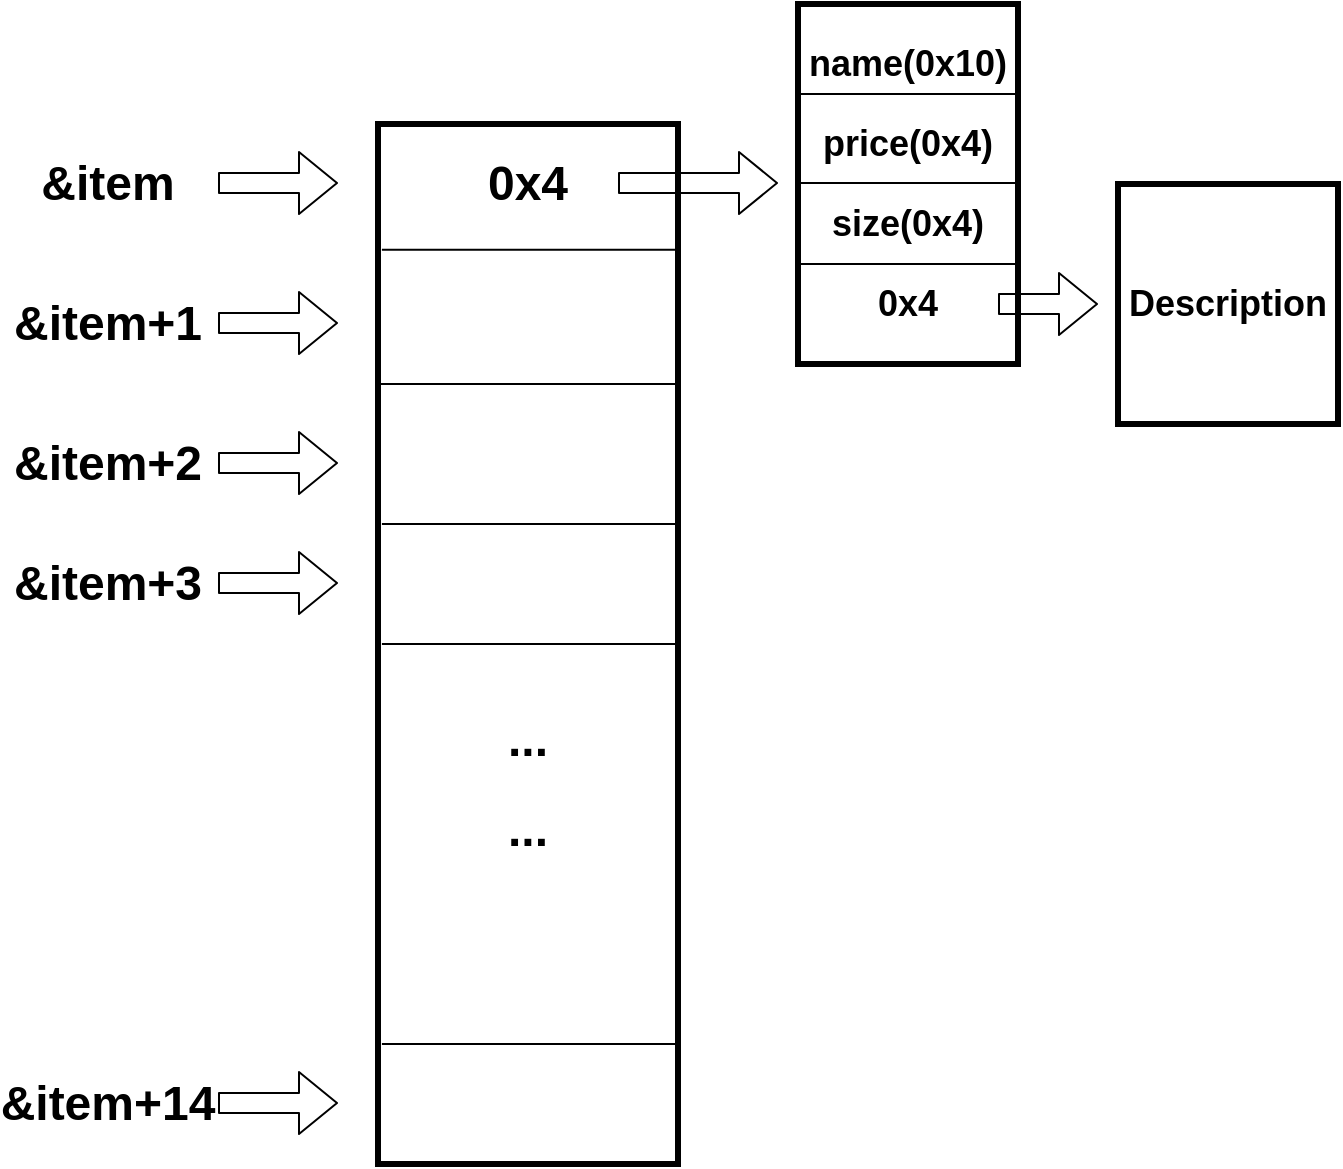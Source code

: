 <mxfile version="12.6.2" type="device" pages="3"><diagram id="LaM4xftrCky_25Bqu3fw" name="Page-1"><mxGraphModel dx="430" dy="1508" grid="1" gridSize="10" guides="1" tooltips="1" connect="1" arrows="1" fold="1" page="1" pageScale="1" pageWidth="850" pageHeight="1100" math="0" shadow="0"><root><mxCell id="0"/><mxCell id="1" parent="0"/><mxCell id="igIa3Ph4veoHwPSUImEx-1" value="" style="rounded=0;whiteSpace=wrap;html=1;strokeWidth=3;" vertex="1" parent="1"><mxGeometry x="200" y="50" width="150" height="520" as="geometry"/></mxCell><mxCell id="igIa3Ph4veoHwPSUImEx-2" value="" style="endArrow=none;html=1;exitX=0.013;exitY=0.121;exitDx=0;exitDy=0;exitPerimeter=0;entryX=1;entryY=0.121;entryDx=0;entryDy=0;entryPerimeter=0;" edge="1" parent="1" source="igIa3Ph4veoHwPSUImEx-1" target="igIa3Ph4veoHwPSUImEx-1"><mxGeometry width="50" height="50" relative="1" as="geometry"><mxPoint x="430" y="180" as="sourcePoint"/><mxPoint x="353" y="110" as="targetPoint"/></mxGeometry></mxCell><mxCell id="igIa3Ph4veoHwPSUImEx-3" value="&lt;h1&gt;&amp;amp;item&lt;/h1&gt;" style="text;html=1;strokeColor=none;fillColor=none;align=center;verticalAlign=middle;whiteSpace=wrap;rounded=0;" vertex="1" parent="1"><mxGeometry x="40" y="70" width="50" height="20" as="geometry"/></mxCell><mxCell id="igIa3Ph4veoHwPSUImEx-4" value="" style="shape=flexArrow;endArrow=classic;html=1;" edge="1" parent="1"><mxGeometry width="50" height="50" relative="1" as="geometry"><mxPoint x="120" y="79.5" as="sourcePoint"/><mxPoint x="180" y="79.5" as="targetPoint"/></mxGeometry></mxCell><mxCell id="igIa3Ph4veoHwPSUImEx-5" value="" style="endArrow=none;html=1;exitX=0.013;exitY=0.121;exitDx=0;exitDy=0;exitPerimeter=0;entryX=1;entryY=0.121;entryDx=0;entryDy=0;entryPerimeter=0;" edge="1" parent="1"><mxGeometry width="50" height="50" relative="1" as="geometry"><mxPoint x="200.98" y="180.0" as="sourcePoint"/><mxPoint x="349.03" y="180.0" as="targetPoint"/></mxGeometry></mxCell><mxCell id="igIa3Ph4veoHwPSUImEx-6" value="" style="endArrow=none;html=1;exitX=0.013;exitY=0.121;exitDx=0;exitDy=0;exitPerimeter=0;entryX=1;entryY=0.121;entryDx=0;entryDy=0;entryPerimeter=0;" edge="1" parent="1"><mxGeometry width="50" height="50" relative="1" as="geometry"><mxPoint x="201.95" y="250.0" as="sourcePoint"/><mxPoint x="350" y="250.0" as="targetPoint"/></mxGeometry></mxCell><mxCell id="igIa3Ph4veoHwPSUImEx-7" value="" style="endArrow=none;html=1;exitX=0.013;exitY=0.121;exitDx=0;exitDy=0;exitPerimeter=0;entryX=1;entryY=0.121;entryDx=0;entryDy=0;entryPerimeter=0;" edge="1" parent="1"><mxGeometry width="50" height="50" relative="1" as="geometry"><mxPoint x="201.95" y="310" as="sourcePoint"/><mxPoint x="350" y="310" as="targetPoint"/></mxGeometry></mxCell><mxCell id="igIa3Ph4veoHwPSUImEx-8" value="" style="endArrow=none;html=1;exitX=0.013;exitY=0.121;exitDx=0;exitDy=0;exitPerimeter=0;entryX=1;entryY=0.121;entryDx=0;entryDy=0;entryPerimeter=0;" edge="1" parent="1"><mxGeometry width="50" height="50" relative="1" as="geometry"><mxPoint x="201.95" y="510.0" as="sourcePoint"/><mxPoint x="350" y="510.0" as="targetPoint"/></mxGeometry></mxCell><mxCell id="igIa3Ph4veoHwPSUImEx-10" value="&lt;div&gt;&lt;h1&gt;...&lt;/h1&gt;&lt;/div&gt;&lt;div&gt;&lt;h1&gt;...&lt;/h1&gt;&lt;/div&gt;" style="text;html=1;strokeColor=none;fillColor=none;align=center;verticalAlign=middle;whiteSpace=wrap;rounded=0;" vertex="1" parent="1"><mxGeometry x="255" y="370" width="40" height="20" as="geometry"/></mxCell><mxCell id="igIa3Ph4veoHwPSUImEx-11" value="&lt;h1&gt;&amp;amp;item+1&lt;/h1&gt;" style="text;html=1;strokeColor=none;fillColor=none;align=center;verticalAlign=middle;whiteSpace=wrap;rounded=0;" vertex="1" parent="1"><mxGeometry x="40" y="140" width="50" height="20" as="geometry"/></mxCell><mxCell id="igIa3Ph4veoHwPSUImEx-12" value="" style="shape=flexArrow;endArrow=classic;html=1;" edge="1" parent="1"><mxGeometry width="50" height="50" relative="1" as="geometry"><mxPoint x="120" y="149.5" as="sourcePoint"/><mxPoint x="180" y="149.5" as="targetPoint"/></mxGeometry></mxCell><mxCell id="igIa3Ph4veoHwPSUImEx-13" value="&lt;h1&gt;&amp;amp;item+2&lt;/h1&gt;" style="text;html=1;strokeColor=none;fillColor=none;align=center;verticalAlign=middle;whiteSpace=wrap;rounded=0;" vertex="1" parent="1"><mxGeometry x="40" y="210" width="50" height="20" as="geometry"/></mxCell><mxCell id="igIa3Ph4veoHwPSUImEx-14" value="" style="shape=flexArrow;endArrow=classic;html=1;" edge="1" parent="1"><mxGeometry width="50" height="50" relative="1" as="geometry"><mxPoint x="120" y="219.5" as="sourcePoint"/><mxPoint x="180" y="219.5" as="targetPoint"/></mxGeometry></mxCell><mxCell id="igIa3Ph4veoHwPSUImEx-17" value="&lt;h1&gt;&amp;amp;item+3&lt;/h1&gt;" style="text;html=1;strokeColor=none;fillColor=none;align=center;verticalAlign=middle;whiteSpace=wrap;rounded=0;" vertex="1" parent="1"><mxGeometry x="40" y="270" width="50" height="20" as="geometry"/></mxCell><mxCell id="igIa3Ph4veoHwPSUImEx-18" value="" style="shape=flexArrow;endArrow=classic;html=1;" edge="1" parent="1"><mxGeometry width="50" height="50" relative="1" as="geometry"><mxPoint x="120" y="279.5" as="sourcePoint"/><mxPoint x="180" y="279.5" as="targetPoint"/></mxGeometry></mxCell><mxCell id="igIa3Ph4veoHwPSUImEx-19" value="&lt;h1&gt;&amp;amp;item+14&lt;/h1&gt;" style="text;html=1;strokeColor=none;fillColor=none;align=center;verticalAlign=middle;whiteSpace=wrap;rounded=0;" vertex="1" parent="1"><mxGeometry x="40" y="530" width="50" height="20" as="geometry"/></mxCell><mxCell id="igIa3Ph4veoHwPSUImEx-20" value="" style="shape=flexArrow;endArrow=classic;html=1;" edge="1" parent="1"><mxGeometry width="50" height="50" relative="1" as="geometry"><mxPoint x="120" y="539.5" as="sourcePoint"/><mxPoint x="180" y="539.5" as="targetPoint"/></mxGeometry></mxCell><mxCell id="igIa3Ph4veoHwPSUImEx-21" value="" style="shape=flexArrow;endArrow=classic;html=1;" edge="1" parent="1"><mxGeometry width="50" height="50" relative="1" as="geometry"><mxPoint x="320" y="79.5" as="sourcePoint"/><mxPoint x="400" y="79.5" as="targetPoint"/></mxGeometry></mxCell><mxCell id="igIa3Ph4veoHwPSUImEx-24" value="" style="rounded=0;whiteSpace=wrap;html=1;strokeWidth=3;" vertex="1" parent="1"><mxGeometry x="410" y="-10" width="110" height="180" as="geometry"/></mxCell><mxCell id="igIa3Ph4veoHwPSUImEx-25" value="" style="endArrow=none;html=1;exitX=0;exitY=0.25;exitDx=0;exitDy=0;entryX=1;entryY=0.25;entryDx=0;entryDy=0;" edge="1" parent="1" source="igIa3Ph4veoHwPSUImEx-24" target="igIa3Ph4veoHwPSUImEx-24"><mxGeometry width="50" height="50" relative="1" as="geometry"><mxPoint x="640" y="100" as="sourcePoint"/><mxPoint x="563" y="30" as="targetPoint"/></mxGeometry></mxCell><mxCell id="igIa3Ph4veoHwPSUImEx-26" value="" style="endArrow=none;html=1;exitX=0;exitY=0.25;exitDx=0;exitDy=0;entryX=1;entryY=0.25;entryDx=0;entryDy=0;" edge="1" parent="1"><mxGeometry width="50" height="50" relative="1" as="geometry"><mxPoint x="410" y="79.5" as="sourcePoint"/><mxPoint x="520" y="79.5" as="targetPoint"/></mxGeometry></mxCell><mxCell id="igIa3Ph4veoHwPSUImEx-27" value="" style="endArrow=none;html=1;exitX=0;exitY=0.25;exitDx=0;exitDy=0;entryX=1;entryY=0.25;entryDx=0;entryDy=0;" edge="1" parent="1"><mxGeometry width="50" height="50" relative="1" as="geometry"><mxPoint x="410" y="120" as="sourcePoint"/><mxPoint x="520" y="120" as="targetPoint"/></mxGeometry></mxCell><mxCell id="igIa3Ph4veoHwPSUImEx-29" value="&lt;h1&gt;0x4&lt;/h1&gt;" style="text;html=1;strokeColor=none;fillColor=none;align=center;verticalAlign=middle;whiteSpace=wrap;rounded=0;" vertex="1" parent="1"><mxGeometry x="255" y="70" width="40" height="20" as="geometry"/></mxCell><mxCell id="igIa3Ph4veoHwPSUImEx-30" value="&lt;h2&gt;name(0x10)&lt;/h2&gt;" style="text;html=1;strokeColor=none;fillColor=none;align=center;verticalAlign=middle;whiteSpace=wrap;rounded=0;" vertex="1" parent="1"><mxGeometry x="445" y="10" width="40" height="20" as="geometry"/></mxCell><mxCell id="igIa3Ph4veoHwPSUImEx-31" value="&lt;h2&gt;price(0x4)&lt;/h2&gt;" style="text;html=1;strokeColor=none;fillColor=none;align=center;verticalAlign=middle;whiteSpace=wrap;rounded=0;" vertex="1" parent="1"><mxGeometry x="445" y="50" width="40" height="20" as="geometry"/></mxCell><mxCell id="igIa3Ph4veoHwPSUImEx-32" value="&lt;h2&gt;size(0x4)&lt;/h2&gt;" style="text;html=1;strokeColor=none;fillColor=none;align=center;verticalAlign=middle;whiteSpace=wrap;rounded=0;" vertex="1" parent="1"><mxGeometry x="445" y="90" width="40" height="20" as="geometry"/></mxCell><mxCell id="igIa3Ph4veoHwPSUImEx-33" value="&lt;h2&gt;0x4&lt;/h2&gt;" style="text;html=1;strokeColor=none;fillColor=none;align=center;verticalAlign=middle;whiteSpace=wrap;rounded=0;" vertex="1" parent="1"><mxGeometry x="445" y="130" width="40" height="20" as="geometry"/></mxCell><mxCell id="igIa3Ph4veoHwPSUImEx-34" value="" style="shape=flexArrow;endArrow=classic;html=1;" edge="1" parent="1"><mxGeometry width="50" height="50" relative="1" as="geometry"><mxPoint x="510" y="140" as="sourcePoint"/><mxPoint x="560" y="140" as="targetPoint"/></mxGeometry></mxCell><mxCell id="igIa3Ph4veoHwPSUImEx-35" value="&lt;h2&gt;Description&lt;/h2&gt;" style="rounded=0;whiteSpace=wrap;html=1;strokeWidth=3;" vertex="1" parent="1"><mxGeometry x="570" y="80" width="110" height="120" as="geometry"/></mxCell></root></mxGraphModel></diagram><diagram id="GIx2v7Awdx8nFe1oBCfj" name="Page-2"><mxGraphModel dx="1357" dy="1884" grid="1" gridSize="10" guides="1" tooltips="1" connect="1" arrows="1" fold="1" page="1" pageScale="1" pageWidth="850" pageHeight="1100" math="0" shadow="0"><root><mxCell id="fqXfIYx4-6b-SpjO4s4--0"/><mxCell id="fqXfIYx4-6b-SpjO4s4--1" parent="fqXfIYx4-6b-SpjO4s4--0"/><mxCell id="KW-Jt3QYAlx3G7sQGVQs-0" value="" style="rounded=0;whiteSpace=wrap;html=1;strokeWidth=3;" vertex="1" parent="fqXfIYx4-6b-SpjO4s4--1"><mxGeometry x="200" y="50" width="150" height="520" as="geometry"/></mxCell><mxCell id="KW-Jt3QYAlx3G7sQGVQs-1" value="" style="endArrow=none;html=1;exitX=0.013;exitY=0.121;exitDx=0;exitDy=0;exitPerimeter=0;entryX=1;entryY=0.121;entryDx=0;entryDy=0;entryPerimeter=0;" edge="1" parent="fqXfIYx4-6b-SpjO4s4--1" source="KW-Jt3QYAlx3G7sQGVQs-0" target="KW-Jt3QYAlx3G7sQGVQs-0"><mxGeometry width="50" height="50" relative="1" as="geometry"><mxPoint x="430" y="180" as="sourcePoint"/><mxPoint x="353" y="110" as="targetPoint"/></mxGeometry></mxCell><mxCell id="KW-Jt3QYAlx3G7sQGVQs-2" value="&lt;h1&gt;&amp;amp;item&lt;/h1&gt;" style="text;html=1;strokeColor=none;fillColor=none;align=center;verticalAlign=middle;whiteSpace=wrap;rounded=0;" vertex="1" parent="fqXfIYx4-6b-SpjO4s4--1"><mxGeometry x="40" y="70" width="50" height="20" as="geometry"/></mxCell><mxCell id="KW-Jt3QYAlx3G7sQGVQs-3" value="" style="shape=flexArrow;endArrow=classic;html=1;" edge="1" parent="fqXfIYx4-6b-SpjO4s4--1"><mxGeometry width="50" height="50" relative="1" as="geometry"><mxPoint x="120" y="79.5" as="sourcePoint"/><mxPoint x="180" y="79.5" as="targetPoint"/></mxGeometry></mxCell><mxCell id="KW-Jt3QYAlx3G7sQGVQs-4" value="" style="endArrow=none;html=1;exitX=0.013;exitY=0.121;exitDx=0;exitDy=0;exitPerimeter=0;entryX=1;entryY=0.121;entryDx=0;entryDy=0;entryPerimeter=0;" edge="1" parent="fqXfIYx4-6b-SpjO4s4--1"><mxGeometry width="50" height="50" relative="1" as="geometry"><mxPoint x="200.98" y="180" as="sourcePoint"/><mxPoint x="349.03" y="180" as="targetPoint"/></mxGeometry></mxCell><mxCell id="KW-Jt3QYAlx3G7sQGVQs-5" value="" style="endArrow=none;html=1;exitX=0.013;exitY=0.121;exitDx=0;exitDy=0;exitPerimeter=0;entryX=1;entryY=0.121;entryDx=0;entryDy=0;entryPerimeter=0;" edge="1" parent="fqXfIYx4-6b-SpjO4s4--1"><mxGeometry width="50" height="50" relative="1" as="geometry"><mxPoint x="201.95" y="250" as="sourcePoint"/><mxPoint x="350" y="250" as="targetPoint"/></mxGeometry></mxCell><mxCell id="KW-Jt3QYAlx3G7sQGVQs-6" value="" style="endArrow=none;html=1;exitX=0.013;exitY=0.121;exitDx=0;exitDy=0;exitPerimeter=0;entryX=1;entryY=0.121;entryDx=0;entryDy=0;entryPerimeter=0;" edge="1" parent="fqXfIYx4-6b-SpjO4s4--1"><mxGeometry width="50" height="50" relative="1" as="geometry"><mxPoint x="201.95" y="310" as="sourcePoint"/><mxPoint x="350" y="310" as="targetPoint"/></mxGeometry></mxCell><mxCell id="KW-Jt3QYAlx3G7sQGVQs-7" value="" style="endArrow=none;html=1;exitX=0.013;exitY=0.121;exitDx=0;exitDy=0;exitPerimeter=0;entryX=1;entryY=0.121;entryDx=0;entryDy=0;entryPerimeter=0;" edge="1" parent="fqXfIYx4-6b-SpjO4s4--1"><mxGeometry width="50" height="50" relative="1" as="geometry"><mxPoint x="201.95" y="510" as="sourcePoint"/><mxPoint x="350" y="510" as="targetPoint"/></mxGeometry></mxCell><mxCell id="KW-Jt3QYAlx3G7sQGVQs-8" value="&lt;div&gt;&lt;h1&gt;...&lt;/h1&gt;&lt;/div&gt;&lt;div&gt;&lt;h1&gt;...&lt;/h1&gt;&lt;/div&gt;" style="text;html=1;strokeColor=none;fillColor=none;align=center;verticalAlign=middle;whiteSpace=wrap;rounded=0;" vertex="1" parent="fqXfIYx4-6b-SpjO4s4--1"><mxGeometry x="255" y="370" width="40" height="20" as="geometry"/></mxCell><mxCell id="KW-Jt3QYAlx3G7sQGVQs-9" value="&lt;h1&gt;&amp;amp;item+1&lt;/h1&gt;" style="text;html=1;strokeColor=none;fillColor=none;align=center;verticalAlign=middle;whiteSpace=wrap;rounded=0;" vertex="1" parent="fqXfIYx4-6b-SpjO4s4--1"><mxGeometry x="40" y="140" width="50" height="20" as="geometry"/></mxCell><mxCell id="KW-Jt3QYAlx3G7sQGVQs-10" value="" style="shape=flexArrow;endArrow=classic;html=1;" edge="1" parent="fqXfIYx4-6b-SpjO4s4--1"><mxGeometry width="50" height="50" relative="1" as="geometry"><mxPoint x="120" y="149.5" as="sourcePoint"/><mxPoint x="180" y="149.5" as="targetPoint"/></mxGeometry></mxCell><mxCell id="KW-Jt3QYAlx3G7sQGVQs-11" value="&lt;h1&gt;&amp;amp;item+2&lt;/h1&gt;" style="text;html=1;strokeColor=none;fillColor=none;align=center;verticalAlign=middle;whiteSpace=wrap;rounded=0;" vertex="1" parent="fqXfIYx4-6b-SpjO4s4--1"><mxGeometry x="40" y="210" width="50" height="20" as="geometry"/></mxCell><mxCell id="KW-Jt3QYAlx3G7sQGVQs-12" value="" style="shape=flexArrow;endArrow=classic;html=1;" edge="1" parent="fqXfIYx4-6b-SpjO4s4--1"><mxGeometry width="50" height="50" relative="1" as="geometry"><mxPoint x="120" y="219.5" as="sourcePoint"/><mxPoint x="180" y="219.5" as="targetPoint"/></mxGeometry></mxCell><mxCell id="KW-Jt3QYAlx3G7sQGVQs-13" value="&lt;h1&gt;&amp;amp;item+3&lt;/h1&gt;" style="text;html=1;strokeColor=none;fillColor=none;align=center;verticalAlign=middle;whiteSpace=wrap;rounded=0;" vertex="1" parent="fqXfIYx4-6b-SpjO4s4--1"><mxGeometry x="40" y="270" width="50" height="20" as="geometry"/></mxCell><mxCell id="KW-Jt3QYAlx3G7sQGVQs-14" value="" style="shape=flexArrow;endArrow=classic;html=1;" edge="1" parent="fqXfIYx4-6b-SpjO4s4--1"><mxGeometry width="50" height="50" relative="1" as="geometry"><mxPoint x="120" y="279.5" as="sourcePoint"/><mxPoint x="180" y="279.5" as="targetPoint"/></mxGeometry></mxCell><mxCell id="KW-Jt3QYAlx3G7sQGVQs-15" value="&lt;h1&gt;&amp;amp;item+14&lt;/h1&gt;" style="text;html=1;strokeColor=none;fillColor=none;align=center;verticalAlign=middle;whiteSpace=wrap;rounded=0;" vertex="1" parent="fqXfIYx4-6b-SpjO4s4--1"><mxGeometry x="40" y="530" width="50" height="20" as="geometry"/></mxCell><mxCell id="KW-Jt3QYAlx3G7sQGVQs-16" value="" style="shape=flexArrow;endArrow=classic;html=1;" edge="1" parent="fqXfIYx4-6b-SpjO4s4--1"><mxGeometry width="50" height="50" relative="1" as="geometry"><mxPoint x="120" y="539.5" as="sourcePoint"/><mxPoint x="180" y="539.5" as="targetPoint"/></mxGeometry></mxCell><mxCell id="KW-Jt3QYAlx3G7sQGVQs-17" value="" style="shape=flexArrow;endArrow=classic;html=1;" edge="1" parent="fqXfIYx4-6b-SpjO4s4--1"><mxGeometry width="50" height="50" relative="1" as="geometry"><mxPoint x="320" y="79.5" as="sourcePoint"/><mxPoint x="400" y="-90" as="targetPoint"/></mxGeometry></mxCell><mxCell id="KW-Jt3QYAlx3G7sQGVQs-18" value="" style="rounded=0;whiteSpace=wrap;html=1;strokeWidth=3;" vertex="1" parent="fqXfIYx4-6b-SpjO4s4--1"><mxGeometry x="420" y="-140" width="110" height="180" as="geometry"/></mxCell><mxCell id="KW-Jt3QYAlx3G7sQGVQs-19" value="" style="endArrow=none;html=1;exitX=0;exitY=0.25;exitDx=0;exitDy=0;entryX=1;entryY=0.25;entryDx=0;entryDy=0;" edge="1" parent="fqXfIYx4-6b-SpjO4s4--1" source="KW-Jt3QYAlx3G7sQGVQs-18" target="KW-Jt3QYAlx3G7sQGVQs-18"><mxGeometry width="50" height="50" relative="1" as="geometry"><mxPoint x="650" y="-30" as="sourcePoint"/><mxPoint x="573" y="-100" as="targetPoint"/></mxGeometry></mxCell><mxCell id="KW-Jt3QYAlx3G7sQGVQs-20" value="" style="endArrow=none;html=1;exitX=0;exitY=0.25;exitDx=0;exitDy=0;entryX=1;entryY=0.25;entryDx=0;entryDy=0;" edge="1" parent="fqXfIYx4-6b-SpjO4s4--1"><mxGeometry width="50" height="50" relative="1" as="geometry"><mxPoint x="420" y="-50.5" as="sourcePoint"/><mxPoint x="530" y="-50.5" as="targetPoint"/></mxGeometry></mxCell><mxCell id="KW-Jt3QYAlx3G7sQGVQs-21" value="" style="endArrow=none;html=1;exitX=0;exitY=0.25;exitDx=0;exitDy=0;entryX=1;entryY=0.25;entryDx=0;entryDy=0;" edge="1" parent="fqXfIYx4-6b-SpjO4s4--1"><mxGeometry width="50" height="50" relative="1" as="geometry"><mxPoint x="420" y="-10" as="sourcePoint"/><mxPoint x="530" y="-10" as="targetPoint"/></mxGeometry></mxCell><mxCell id="KW-Jt3QYAlx3G7sQGVQs-22" value="&lt;h1&gt;0x4&lt;/h1&gt;" style="text;html=1;strokeColor=none;fillColor=none;align=center;verticalAlign=middle;whiteSpace=wrap;rounded=0;" vertex="1" parent="fqXfIYx4-6b-SpjO4s4--1"><mxGeometry x="255" y="70" width="40" height="20" as="geometry"/></mxCell><mxCell id="KW-Jt3QYAlx3G7sQGVQs-23" value="&lt;h2&gt;'1'&lt;/h2&gt;" style="text;html=1;strokeColor=none;fillColor=none;align=center;verticalAlign=middle;whiteSpace=wrap;rounded=0;" vertex="1" parent="fqXfIYx4-6b-SpjO4s4--1"><mxGeometry x="455" y="-120" width="40" height="20" as="geometry"/></mxCell><mxCell id="KW-Jt3QYAlx3G7sQGVQs-24" value="&lt;h2&gt;10&lt;/h2&gt;" style="text;html=1;strokeColor=none;fillColor=none;align=center;verticalAlign=middle;whiteSpace=wrap;rounded=0;" vertex="1" parent="fqXfIYx4-6b-SpjO4s4--1"><mxGeometry x="455" y="-80" width="40" height="20" as="geometry"/></mxCell><mxCell id="KW-Jt3QYAlx3G7sQGVQs-25" value="&lt;h2&gt;8&lt;/h2&gt;" style="text;html=1;strokeColor=none;fillColor=none;align=center;verticalAlign=middle;whiteSpace=wrap;rounded=0;" vertex="1" parent="fqXfIYx4-6b-SpjO4s4--1"><mxGeometry x="455" y="-40" width="40" height="20" as="geometry"/></mxCell><mxCell id="KW-Jt3QYAlx3G7sQGVQs-26" value="&lt;h2&gt;0x4&lt;/h2&gt;" style="text;html=1;strokeColor=none;fillColor=none;align=center;verticalAlign=middle;whiteSpace=wrap;rounded=0;" vertex="1" parent="fqXfIYx4-6b-SpjO4s4--1"><mxGeometry x="455" width="40" height="20" as="geometry"/></mxCell><mxCell id="KW-Jt3QYAlx3G7sQGVQs-27" value="" style="shape=flexArrow;endArrow=classic;html=1;" edge="1" parent="fqXfIYx4-6b-SpjO4s4--1"><mxGeometry width="50" height="50" relative="1" as="geometry"><mxPoint x="520" y="10" as="sourcePoint"/><mxPoint x="570" y="10" as="targetPoint"/></mxGeometry></mxCell><mxCell id="KW-Jt3QYAlx3G7sQGVQs-28" value="&lt;h2&gt;'a'&lt;/h2&gt;" style="rounded=0;whiteSpace=wrap;html=1;strokeWidth=3;" vertex="1" parent="fqXfIYx4-6b-SpjO4s4--1"><mxGeometry x="600" y="-90" width="110" height="120" as="geometry"/></mxCell><mxCell id="KW-Jt3QYAlx3G7sQGVQs-29" value="" style="shape=flexArrow;endArrow=classic;html=1;" edge="1" parent="fqXfIYx4-6b-SpjO4s4--1"><mxGeometry width="50" height="50" relative="1" as="geometry"><mxPoint x="300" y="139.5" as="sourcePoint"/><mxPoint x="420" y="139.5" as="targetPoint"/></mxGeometry></mxCell><mxCell id="KW-Jt3QYAlx3G7sQGVQs-30" value="" style="rounded=0;whiteSpace=wrap;html=1;strokeWidth=3;" vertex="1" parent="fqXfIYx4-6b-SpjO4s4--1"><mxGeometry x="440" y="50" width="110" height="180" as="geometry"/></mxCell><mxCell id="KW-Jt3QYAlx3G7sQGVQs-31" value="" style="endArrow=none;html=1;exitX=0;exitY=0.25;exitDx=0;exitDy=0;entryX=1;entryY=0.25;entryDx=0;entryDy=0;" edge="1" parent="fqXfIYx4-6b-SpjO4s4--1" source="KW-Jt3QYAlx3G7sQGVQs-30" target="KW-Jt3QYAlx3G7sQGVQs-30"><mxGeometry width="50" height="50" relative="1" as="geometry"><mxPoint x="670" y="160" as="sourcePoint"/><mxPoint x="593" y="90" as="targetPoint"/></mxGeometry></mxCell><mxCell id="KW-Jt3QYAlx3G7sQGVQs-32" value="" style="endArrow=none;html=1;exitX=0;exitY=0.25;exitDx=0;exitDy=0;entryX=1;entryY=0.25;entryDx=0;entryDy=0;" edge="1" parent="fqXfIYx4-6b-SpjO4s4--1"><mxGeometry width="50" height="50" relative="1" as="geometry"><mxPoint x="440" y="139.5" as="sourcePoint"/><mxPoint x="550" y="139.5" as="targetPoint"/></mxGeometry></mxCell><mxCell id="KW-Jt3QYAlx3G7sQGVQs-33" value="" style="endArrow=none;html=1;exitX=0;exitY=0.25;exitDx=0;exitDy=0;entryX=1;entryY=0.25;entryDx=0;entryDy=0;" edge="1" parent="fqXfIYx4-6b-SpjO4s4--1"><mxGeometry width="50" height="50" relative="1" as="geometry"><mxPoint x="440" y="180" as="sourcePoint"/><mxPoint x="550" y="180" as="targetPoint"/></mxGeometry></mxCell><mxCell id="KW-Jt3QYAlx3G7sQGVQs-34" value="&lt;h2&gt;'2'&lt;/h2&gt;" style="text;html=1;strokeColor=none;fillColor=none;align=center;verticalAlign=middle;whiteSpace=wrap;rounded=0;" vertex="1" parent="fqXfIYx4-6b-SpjO4s4--1"><mxGeometry x="475" y="70" width="40" height="20" as="geometry"/></mxCell><mxCell id="KW-Jt3QYAlx3G7sQGVQs-35" value="&lt;h2&gt;10&lt;/h2&gt;" style="text;html=1;strokeColor=none;fillColor=none;align=center;verticalAlign=middle;whiteSpace=wrap;rounded=0;" vertex="1" parent="fqXfIYx4-6b-SpjO4s4--1"><mxGeometry x="475" y="110" width="40" height="20" as="geometry"/></mxCell><mxCell id="KW-Jt3QYAlx3G7sQGVQs-36" value="&lt;h2&gt;0x98&lt;/h2&gt;" style="text;html=1;strokeColor=none;fillColor=none;align=center;verticalAlign=middle;whiteSpace=wrap;rounded=0;" vertex="1" parent="fqXfIYx4-6b-SpjO4s4--1"><mxGeometry x="475" y="150" width="40" height="20" as="geometry"/></mxCell><mxCell id="KW-Jt3QYAlx3G7sQGVQs-37" value="&lt;h2&gt;0x4&lt;/h2&gt;" style="text;html=1;strokeColor=none;fillColor=none;align=center;verticalAlign=middle;whiteSpace=wrap;rounded=0;" vertex="1" parent="fqXfIYx4-6b-SpjO4s4--1"><mxGeometry x="475" y="190" width="40" height="20" as="geometry"/></mxCell><mxCell id="KW-Jt3QYAlx3G7sQGVQs-38" value="" style="shape=flexArrow;endArrow=classic;html=1;" edge="1" parent="fqXfIYx4-6b-SpjO4s4--1"><mxGeometry width="50" height="50" relative="1" as="geometry"><mxPoint x="540" y="200" as="sourcePoint"/><mxPoint x="590" y="200" as="targetPoint"/></mxGeometry></mxCell><mxCell id="KW-Jt3QYAlx3G7sQGVQs-39" value="&lt;h2&gt;'a'&lt;/h2&gt;" style="rounded=0;whiteSpace=wrap;html=1;strokeWidth=3;" vertex="1" parent="fqXfIYx4-6b-SpjO4s4--1"><mxGeometry x="600" y="100" width="110" height="120" as="geometry"/></mxCell><mxCell id="JKtlt81mRbkLziLn86A_-0" value="" style="shape=flexArrow;endArrow=classic;html=1;" edge="1" parent="fqXfIYx4-6b-SpjO4s4--1"><mxGeometry width="50" height="50" relative="1" as="geometry"><mxPoint x="330" y="210" as="sourcePoint"/><mxPoint x="440" y="280" as="targetPoint"/></mxGeometry></mxCell><mxCell id="JKtlt81mRbkLziLn86A_-1" value="" style="rounded=0;whiteSpace=wrap;html=1;strokeWidth=3;" vertex="1" parent="fqXfIYx4-6b-SpjO4s4--1"><mxGeometry x="470" y="250" width="110" height="180" as="geometry"/></mxCell><mxCell id="JKtlt81mRbkLziLn86A_-2" value="" style="endArrow=none;html=1;exitX=0;exitY=0.25;exitDx=0;exitDy=0;entryX=1;entryY=0.25;entryDx=0;entryDy=0;" edge="1" parent="fqXfIYx4-6b-SpjO4s4--1" source="JKtlt81mRbkLziLn86A_-1" target="JKtlt81mRbkLziLn86A_-1"><mxGeometry width="50" height="50" relative="1" as="geometry"><mxPoint x="700" y="360" as="sourcePoint"/><mxPoint x="623" y="290" as="targetPoint"/></mxGeometry></mxCell><mxCell id="JKtlt81mRbkLziLn86A_-3" value="" style="endArrow=none;html=1;exitX=0;exitY=0.25;exitDx=0;exitDy=0;entryX=1;entryY=0.25;entryDx=0;entryDy=0;" edge="1" parent="fqXfIYx4-6b-SpjO4s4--1"><mxGeometry width="50" height="50" relative="1" as="geometry"><mxPoint x="470" y="339.5" as="sourcePoint"/><mxPoint x="580" y="339.5" as="targetPoint"/></mxGeometry></mxCell><mxCell id="JKtlt81mRbkLziLn86A_-4" value="" style="endArrow=none;html=1;exitX=0;exitY=0.25;exitDx=0;exitDy=0;entryX=1;entryY=0.25;entryDx=0;entryDy=0;" edge="1" parent="fqXfIYx4-6b-SpjO4s4--1"><mxGeometry width="50" height="50" relative="1" as="geometry"><mxPoint x="470" y="380" as="sourcePoint"/><mxPoint x="580" y="380" as="targetPoint"/></mxGeometry></mxCell><mxCell id="JKtlt81mRbkLziLn86A_-5" value="&lt;h2&gt;'3'&lt;/h2&gt;" style="text;html=1;strokeColor=none;fillColor=none;align=center;verticalAlign=middle;whiteSpace=wrap;rounded=0;" vertex="1" parent="fqXfIYx4-6b-SpjO4s4--1"><mxGeometry x="505" y="270" width="40" height="20" as="geometry"/></mxCell><mxCell id="JKtlt81mRbkLziLn86A_-6" value="&lt;h2&gt;10&lt;/h2&gt;" style="text;html=1;strokeColor=none;fillColor=none;align=center;verticalAlign=middle;whiteSpace=wrap;rounded=0;" vertex="1" parent="fqXfIYx4-6b-SpjO4s4--1"><mxGeometry x="505" y="310" width="40" height="20" as="geometry"/></mxCell><mxCell id="JKtlt81mRbkLziLn86A_-7" value="&lt;h2&gt;4&lt;/h2&gt;" style="text;html=1;strokeColor=none;fillColor=none;align=center;verticalAlign=middle;whiteSpace=wrap;rounded=0;" vertex="1" parent="fqXfIYx4-6b-SpjO4s4--1"><mxGeometry x="505" y="350" width="40" height="20" as="geometry"/></mxCell><mxCell id="JKtlt81mRbkLziLn86A_-8" value="&lt;h2&gt;0x4&lt;/h2&gt;" style="text;html=1;strokeColor=none;fillColor=none;align=center;verticalAlign=middle;whiteSpace=wrap;rounded=0;" vertex="1" parent="fqXfIYx4-6b-SpjO4s4--1"><mxGeometry x="505" y="390" width="40" height="20" as="geometry"/></mxCell><mxCell id="JKtlt81mRbkLziLn86A_-9" value="" style="shape=flexArrow;endArrow=classic;html=1;" edge="1" parent="fqXfIYx4-6b-SpjO4s4--1"><mxGeometry width="50" height="50" relative="1" as="geometry"><mxPoint x="570" y="400" as="sourcePoint"/><mxPoint x="620" y="400" as="targetPoint"/></mxGeometry></mxCell><mxCell id="JKtlt81mRbkLziLn86A_-10" value="&lt;h2&gt;'a'&lt;/h2&gt;" style="rounded=0;whiteSpace=wrap;html=1;strokeWidth=3;" vertex="1" parent="fqXfIYx4-6b-SpjO4s4--1"><mxGeometry x="630" y="300" width="110" height="120" as="geometry"/></mxCell></root></mxGraphModel></diagram><diagram id="Y3GXYGVidmDbFbUS7hvs" name="Page-3"><mxGraphModel dx="1357" dy="1884" grid="1" gridSize="10" guides="1" tooltips="1" connect="1" arrows="1" fold="1" page="1" pageScale="1" pageWidth="850" pageHeight="1100" math="0" shadow="0"><root><mxCell id="d00i8HSgq9KCC5ZHPTdB-0"/><mxCell id="d00i8HSgq9KCC5ZHPTdB-1" parent="d00i8HSgq9KCC5ZHPTdB-0"/><mxCell id="On5s-kwEBTgoAKIpgPyV-0" value="" style="rounded=0;whiteSpace=wrap;html=1;strokeWidth=3;" vertex="1" parent="d00i8HSgq9KCC5ZHPTdB-1"><mxGeometry x="200" y="50" width="150" height="520" as="geometry"/></mxCell><mxCell id="On5s-kwEBTgoAKIpgPyV-1" value="" style="endArrow=none;html=1;exitX=0.013;exitY=0.121;exitDx=0;exitDy=0;exitPerimeter=0;entryX=1;entryY=0.121;entryDx=0;entryDy=0;entryPerimeter=0;" edge="1" parent="d00i8HSgq9KCC5ZHPTdB-1" source="On5s-kwEBTgoAKIpgPyV-0" target="On5s-kwEBTgoAKIpgPyV-0"><mxGeometry width="50" height="50" relative="1" as="geometry"><mxPoint x="430" y="180" as="sourcePoint"/><mxPoint x="353" y="110" as="targetPoint"/></mxGeometry></mxCell><mxCell id="On5s-kwEBTgoAKIpgPyV-2" value="&lt;h1&gt;&amp;amp;item&lt;/h1&gt;" style="text;html=1;strokeColor=none;fillColor=none;align=center;verticalAlign=middle;whiteSpace=wrap;rounded=0;" vertex="1" parent="d00i8HSgq9KCC5ZHPTdB-1"><mxGeometry x="40" y="70" width="50" height="20" as="geometry"/></mxCell><mxCell id="On5s-kwEBTgoAKIpgPyV-3" value="" style="shape=flexArrow;endArrow=classic;html=1;" edge="1" parent="d00i8HSgq9KCC5ZHPTdB-1"><mxGeometry width="50" height="50" relative="1" as="geometry"><mxPoint x="120" y="79.5" as="sourcePoint"/><mxPoint x="180" y="79.5" as="targetPoint"/></mxGeometry></mxCell><mxCell id="On5s-kwEBTgoAKIpgPyV-4" value="" style="endArrow=none;html=1;exitX=0.013;exitY=0.121;exitDx=0;exitDy=0;exitPerimeter=0;entryX=1;entryY=0.121;entryDx=0;entryDy=0;entryPerimeter=0;" edge="1" parent="d00i8HSgq9KCC5ZHPTdB-1"><mxGeometry width="50" height="50" relative="1" as="geometry"><mxPoint x="200.98" y="180" as="sourcePoint"/><mxPoint x="349.03" y="180" as="targetPoint"/></mxGeometry></mxCell><mxCell id="On5s-kwEBTgoAKIpgPyV-5" value="" style="endArrow=none;html=1;exitX=0.013;exitY=0.121;exitDx=0;exitDy=0;exitPerimeter=0;entryX=1;entryY=0.121;entryDx=0;entryDy=0;entryPerimeter=0;" edge="1" parent="d00i8HSgq9KCC5ZHPTdB-1"><mxGeometry width="50" height="50" relative="1" as="geometry"><mxPoint x="201.95" y="250" as="sourcePoint"/><mxPoint x="350" y="250" as="targetPoint"/></mxGeometry></mxCell><mxCell id="On5s-kwEBTgoAKIpgPyV-6" value="" style="endArrow=none;html=1;exitX=0.013;exitY=0.121;exitDx=0;exitDy=0;exitPerimeter=0;entryX=1;entryY=0.121;entryDx=0;entryDy=0;entryPerimeter=0;" edge="1" parent="d00i8HSgq9KCC5ZHPTdB-1"><mxGeometry width="50" height="50" relative="1" as="geometry"><mxPoint x="201.95" y="310" as="sourcePoint"/><mxPoint x="350" y="310" as="targetPoint"/></mxGeometry></mxCell><mxCell id="On5s-kwEBTgoAKIpgPyV-7" value="" style="endArrow=none;html=1;exitX=0.013;exitY=0.121;exitDx=0;exitDy=0;exitPerimeter=0;entryX=1;entryY=0.121;entryDx=0;entryDy=0;entryPerimeter=0;" edge="1" parent="d00i8HSgq9KCC5ZHPTdB-1"><mxGeometry width="50" height="50" relative="1" as="geometry"><mxPoint x="201.95" y="510" as="sourcePoint"/><mxPoint x="350" y="510" as="targetPoint"/></mxGeometry></mxCell><mxCell id="On5s-kwEBTgoAKIpgPyV-8" value="&lt;div&gt;&lt;h1&gt;...&lt;/h1&gt;&lt;/div&gt;&lt;div&gt;&lt;h1&gt;...&lt;/h1&gt;&lt;/div&gt;" style="text;html=1;strokeColor=none;fillColor=none;align=center;verticalAlign=middle;whiteSpace=wrap;rounded=0;" vertex="1" parent="d00i8HSgq9KCC5ZHPTdB-1"><mxGeometry x="255" y="370" width="40" height="20" as="geometry"/></mxCell><mxCell id="On5s-kwEBTgoAKIpgPyV-9" value="&lt;h1&gt;&amp;amp;item+1&lt;/h1&gt;" style="text;html=1;strokeColor=none;fillColor=none;align=center;verticalAlign=middle;whiteSpace=wrap;rounded=0;" vertex="1" parent="d00i8HSgq9KCC5ZHPTdB-1"><mxGeometry x="40" y="140" width="50" height="20" as="geometry"/></mxCell><mxCell id="On5s-kwEBTgoAKIpgPyV-10" value="" style="shape=flexArrow;endArrow=classic;html=1;" edge="1" parent="d00i8HSgq9KCC5ZHPTdB-1"><mxGeometry width="50" height="50" relative="1" as="geometry"><mxPoint x="120" y="149.5" as="sourcePoint"/><mxPoint x="180" y="149.5" as="targetPoint"/></mxGeometry></mxCell><mxCell id="On5s-kwEBTgoAKIpgPyV-11" value="&lt;h1&gt;&amp;amp;item+2&lt;/h1&gt;" style="text;html=1;strokeColor=none;fillColor=none;align=center;verticalAlign=middle;whiteSpace=wrap;rounded=0;" vertex="1" parent="d00i8HSgq9KCC5ZHPTdB-1"><mxGeometry x="40" y="210" width="50" height="20" as="geometry"/></mxCell><mxCell id="On5s-kwEBTgoAKIpgPyV-12" value="" style="shape=flexArrow;endArrow=classic;html=1;" edge="1" parent="d00i8HSgq9KCC5ZHPTdB-1"><mxGeometry width="50" height="50" relative="1" as="geometry"><mxPoint x="120" y="219.5" as="sourcePoint"/><mxPoint x="180" y="219.5" as="targetPoint"/></mxGeometry></mxCell><mxCell id="On5s-kwEBTgoAKIpgPyV-13" value="&lt;h1&gt;&amp;amp;item+3&lt;/h1&gt;" style="text;html=1;strokeColor=none;fillColor=none;align=center;verticalAlign=middle;whiteSpace=wrap;rounded=0;" vertex="1" parent="d00i8HSgq9KCC5ZHPTdB-1"><mxGeometry x="40" y="270" width="50" height="20" as="geometry"/></mxCell><mxCell id="On5s-kwEBTgoAKIpgPyV-14" value="" style="shape=flexArrow;endArrow=classic;html=1;" edge="1" parent="d00i8HSgq9KCC5ZHPTdB-1"><mxGeometry width="50" height="50" relative="1" as="geometry"><mxPoint x="120" y="279.5" as="sourcePoint"/><mxPoint x="180" y="279.5" as="targetPoint"/></mxGeometry></mxCell><mxCell id="On5s-kwEBTgoAKIpgPyV-15" value="&lt;h1&gt;&amp;amp;item+14&lt;/h1&gt;" style="text;html=1;strokeColor=none;fillColor=none;align=center;verticalAlign=middle;whiteSpace=wrap;rounded=0;" vertex="1" parent="d00i8HSgq9KCC5ZHPTdB-1"><mxGeometry x="40" y="530" width="50" height="20" as="geometry"/></mxCell><mxCell id="On5s-kwEBTgoAKIpgPyV-16" value="" style="shape=flexArrow;endArrow=classic;html=1;" edge="1" parent="d00i8HSgq9KCC5ZHPTdB-1"><mxGeometry width="50" height="50" relative="1" as="geometry"><mxPoint x="120" y="539.5" as="sourcePoint"/><mxPoint x="180" y="539.5" as="targetPoint"/></mxGeometry></mxCell><mxCell id="On5s-kwEBTgoAKIpgPyV-17" value="" style="shape=flexArrow;endArrow=classic;html=1;" edge="1" parent="d00i8HSgq9KCC5ZHPTdB-1"><mxGeometry width="50" height="50" relative="1" as="geometry"><mxPoint x="320" y="79.5" as="sourcePoint"/><mxPoint x="400" y="-90" as="targetPoint"/></mxGeometry></mxCell><mxCell id="On5s-kwEBTgoAKIpgPyV-18" value="" style="rounded=0;whiteSpace=wrap;html=1;strokeWidth=3;" vertex="1" parent="d00i8HSgq9KCC5ZHPTdB-1"><mxGeometry x="420" y="-140" width="110" height="180" as="geometry"/></mxCell><mxCell id="On5s-kwEBTgoAKIpgPyV-19" value="" style="endArrow=none;html=1;exitX=0;exitY=0.25;exitDx=0;exitDy=0;entryX=1;entryY=0.25;entryDx=0;entryDy=0;" edge="1" parent="d00i8HSgq9KCC5ZHPTdB-1" source="On5s-kwEBTgoAKIpgPyV-18" target="On5s-kwEBTgoAKIpgPyV-18"><mxGeometry width="50" height="50" relative="1" as="geometry"><mxPoint x="650" y="-30" as="sourcePoint"/><mxPoint x="573" y="-100" as="targetPoint"/></mxGeometry></mxCell><mxCell id="On5s-kwEBTgoAKIpgPyV-20" value="" style="endArrow=none;html=1;exitX=0;exitY=0.25;exitDx=0;exitDy=0;entryX=1;entryY=0.25;entryDx=0;entryDy=0;" edge="1" parent="d00i8HSgq9KCC5ZHPTdB-1"><mxGeometry width="50" height="50" relative="1" as="geometry"><mxPoint x="420" y="-50.5" as="sourcePoint"/><mxPoint x="530" y="-50.5" as="targetPoint"/></mxGeometry></mxCell><mxCell id="On5s-kwEBTgoAKIpgPyV-21" value="" style="endArrow=none;html=1;exitX=0;exitY=0.25;exitDx=0;exitDy=0;entryX=1;entryY=0.25;entryDx=0;entryDy=0;" edge="1" parent="d00i8HSgq9KCC5ZHPTdB-1"><mxGeometry width="50" height="50" relative="1" as="geometry"><mxPoint x="420" y="-10" as="sourcePoint"/><mxPoint x="530" y="-10" as="targetPoint"/></mxGeometry></mxCell><mxCell id="On5s-kwEBTgoAKIpgPyV-22" value="&lt;h1&gt;0x4&lt;/h1&gt;" style="text;html=1;strokeColor=none;fillColor=none;align=center;verticalAlign=middle;whiteSpace=wrap;rounded=0;" vertex="1" parent="d00i8HSgq9KCC5ZHPTdB-1"><mxGeometry x="255" y="70" width="40" height="20" as="geometry"/></mxCell><mxCell id="On5s-kwEBTgoAKIpgPyV-23" value="&lt;h2&gt;'1'&lt;/h2&gt;" style="text;html=1;strokeColor=none;fillColor=none;align=center;verticalAlign=middle;whiteSpace=wrap;rounded=0;" vertex="1" parent="d00i8HSgq9KCC5ZHPTdB-1"><mxGeometry x="455" y="-120" width="40" height="20" as="geometry"/></mxCell><mxCell id="On5s-kwEBTgoAKIpgPyV-24" value="&lt;h2&gt;10&lt;/h2&gt;" style="text;html=1;strokeColor=none;fillColor=none;align=center;verticalAlign=middle;whiteSpace=wrap;rounded=0;" vertex="1" parent="d00i8HSgq9KCC5ZHPTdB-1"><mxGeometry x="455" y="-80" width="40" height="20" as="geometry"/></mxCell><mxCell id="On5s-kwEBTgoAKIpgPyV-25" value="&lt;h2&gt;8&lt;/h2&gt;" style="text;html=1;strokeColor=none;fillColor=none;align=center;verticalAlign=middle;whiteSpace=wrap;rounded=0;" vertex="1" parent="d00i8HSgq9KCC5ZHPTdB-1"><mxGeometry x="455" y="-40" width="40" height="20" as="geometry"/></mxCell><mxCell id="On5s-kwEBTgoAKIpgPyV-26" value="&lt;h2&gt;0x4&lt;/h2&gt;" style="text;html=1;strokeColor=none;fillColor=none;align=center;verticalAlign=middle;whiteSpace=wrap;rounded=0;" vertex="1" parent="d00i8HSgq9KCC5ZHPTdB-1"><mxGeometry x="455" width="40" height="20" as="geometry"/></mxCell><mxCell id="On5s-kwEBTgoAKIpgPyV-27" value="" style="shape=flexArrow;endArrow=classic;html=1;" edge="1" parent="d00i8HSgq9KCC5ZHPTdB-1"><mxGeometry width="50" height="50" relative="1" as="geometry"><mxPoint x="520" y="10" as="sourcePoint"/><mxPoint x="570" y="10" as="targetPoint"/></mxGeometry></mxCell><mxCell id="On5s-kwEBTgoAKIpgPyV-28" value="&lt;h2&gt;'a'&lt;/h2&gt;" style="rounded=0;whiteSpace=wrap;html=1;strokeWidth=3;" vertex="1" parent="d00i8HSgq9KCC5ZHPTdB-1"><mxGeometry x="600" y="-90" width="110" height="120" as="geometry"/></mxCell><mxCell id="On5s-kwEBTgoAKIpgPyV-29" value="" style="shape=flexArrow;endArrow=classic;html=1;" edge="1" parent="d00i8HSgq9KCC5ZHPTdB-1"><mxGeometry width="50" height="50" relative="1" as="geometry"><mxPoint x="300" y="139.5" as="sourcePoint"/><mxPoint x="420" y="139.5" as="targetPoint"/></mxGeometry></mxCell><mxCell id="On5s-kwEBTgoAKIpgPyV-30" value="" style="rounded=0;whiteSpace=wrap;html=1;strokeWidth=3;" vertex="1" parent="d00i8HSgq9KCC5ZHPTdB-1"><mxGeometry x="440" y="50" width="110" height="180" as="geometry"/></mxCell><mxCell id="On5s-kwEBTgoAKIpgPyV-31" value="" style="endArrow=none;html=1;exitX=0;exitY=0.25;exitDx=0;exitDy=0;entryX=1;entryY=0.25;entryDx=0;entryDy=0;" edge="1" parent="d00i8HSgq9KCC5ZHPTdB-1" source="On5s-kwEBTgoAKIpgPyV-30" target="On5s-kwEBTgoAKIpgPyV-30"><mxGeometry width="50" height="50" relative="1" as="geometry"><mxPoint x="670" y="160" as="sourcePoint"/><mxPoint x="593" y="90" as="targetPoint"/></mxGeometry></mxCell><mxCell id="On5s-kwEBTgoAKIpgPyV-32" value="" style="endArrow=none;html=1;exitX=0;exitY=0.25;exitDx=0;exitDy=0;entryX=1;entryY=0.25;entryDx=0;entryDy=0;" edge="1" parent="d00i8HSgq9KCC5ZHPTdB-1"><mxGeometry width="50" height="50" relative="1" as="geometry"><mxPoint x="440" y="139.5" as="sourcePoint"/><mxPoint x="550" y="139.5" as="targetPoint"/></mxGeometry></mxCell><mxCell id="On5s-kwEBTgoAKIpgPyV-33" value="" style="endArrow=none;html=1;exitX=0;exitY=0.25;exitDx=0;exitDy=0;entryX=1;entryY=0.25;entryDx=0;entryDy=0;" edge="1" parent="d00i8HSgq9KCC5ZHPTdB-1"><mxGeometry width="50" height="50" relative="1" as="geometry"><mxPoint x="440" y="180" as="sourcePoint"/><mxPoint x="550" y="180" as="targetPoint"/></mxGeometry></mxCell><mxCell id="On5s-kwEBTgoAKIpgPyV-34" value="&lt;h2&gt;'2'&lt;/h2&gt;" style="text;html=1;strokeColor=none;fillColor=none;align=center;verticalAlign=middle;whiteSpace=wrap;rounded=0;" vertex="1" parent="d00i8HSgq9KCC5ZHPTdB-1"><mxGeometry x="475" y="70" width="40" height="20" as="geometry"/></mxCell><mxCell id="On5s-kwEBTgoAKIpgPyV-35" value="&lt;h2&gt;10&lt;/h2&gt;" style="text;html=1;strokeColor=none;fillColor=none;align=center;verticalAlign=middle;whiteSpace=wrap;rounded=0;" vertex="1" parent="d00i8HSgq9KCC5ZHPTdB-1"><mxGeometry x="475" y="110" width="40" height="20" as="geometry"/></mxCell><mxCell id="On5s-kwEBTgoAKIpgPyV-36" value="&lt;h2&gt;0x98&lt;/h2&gt;" style="text;html=1;strokeColor=none;fillColor=none;align=center;verticalAlign=middle;whiteSpace=wrap;rounded=0;" vertex="1" parent="d00i8HSgq9KCC5ZHPTdB-1"><mxGeometry x="475" y="150" width="40" height="20" as="geometry"/></mxCell><mxCell id="On5s-kwEBTgoAKIpgPyV-37" value="&lt;h2&gt;0x4&lt;/h2&gt;" style="text;html=1;strokeColor=none;fillColor=none;align=center;verticalAlign=middle;whiteSpace=wrap;rounded=0;" vertex="1" parent="d00i8HSgq9KCC5ZHPTdB-1"><mxGeometry x="475" y="190" width="40" height="20" as="geometry"/></mxCell><mxCell id="On5s-kwEBTgoAKIpgPyV-38" value="" style="shape=flexArrow;endArrow=classic;html=1;" edge="1" parent="d00i8HSgq9KCC5ZHPTdB-1"><mxGeometry width="50" height="50" relative="1" as="geometry"><mxPoint x="540" y="200" as="sourcePoint"/><mxPoint x="590" y="200" as="targetPoint"/></mxGeometry></mxCell><mxCell id="On5s-kwEBTgoAKIpgPyV-40" value="" style="shape=flexArrow;endArrow=classic;html=1;" edge="1" parent="d00i8HSgq9KCC5ZHPTdB-1"><mxGeometry width="50" height="50" relative="1" as="geometry"><mxPoint x="330" y="210" as="sourcePoint"/><mxPoint x="440" y="280" as="targetPoint"/></mxGeometry></mxCell><mxCell id="On5s-kwEBTgoAKIpgPyV-41" value="" style="rounded=0;whiteSpace=wrap;html=1;strokeWidth=3;" vertex="1" parent="d00i8HSgq9KCC5ZHPTdB-1"><mxGeometry x="470" y="250" width="110" height="180" as="geometry"/></mxCell><mxCell id="On5s-kwEBTgoAKIpgPyV-42" value="" style="endArrow=none;html=1;exitX=0;exitY=0.25;exitDx=0;exitDy=0;entryX=1;entryY=0.25;entryDx=0;entryDy=0;" edge="1" parent="d00i8HSgq9KCC5ZHPTdB-1" source="On5s-kwEBTgoAKIpgPyV-41" target="On5s-kwEBTgoAKIpgPyV-41"><mxGeometry width="50" height="50" relative="1" as="geometry"><mxPoint x="700" y="360" as="sourcePoint"/><mxPoint x="623" y="290" as="targetPoint"/></mxGeometry></mxCell><mxCell id="On5s-kwEBTgoAKIpgPyV-43" value="" style="endArrow=none;html=1;exitX=0;exitY=0.25;exitDx=0;exitDy=0;entryX=1;entryY=0.25;entryDx=0;entryDy=0;" edge="1" parent="d00i8HSgq9KCC5ZHPTdB-1"><mxGeometry width="50" height="50" relative="1" as="geometry"><mxPoint x="470" y="339.5" as="sourcePoint"/><mxPoint x="580" y="339.5" as="targetPoint"/></mxGeometry></mxCell><mxCell id="On5s-kwEBTgoAKIpgPyV-44" value="" style="endArrow=none;html=1;exitX=0;exitY=0.25;exitDx=0;exitDy=0;entryX=1;entryY=0.25;entryDx=0;entryDy=0;" edge="1" parent="d00i8HSgq9KCC5ZHPTdB-1"><mxGeometry width="50" height="50" relative="1" as="geometry"><mxPoint x="470" y="380" as="sourcePoint"/><mxPoint x="580" y="380" as="targetPoint"/></mxGeometry></mxCell><mxCell id="On5s-kwEBTgoAKIpgPyV-45" value="&lt;h2&gt;'3'&lt;/h2&gt;" style="text;html=1;strokeColor=none;fillColor=none;align=center;verticalAlign=middle;whiteSpace=wrap;rounded=0;" vertex="1" parent="d00i8HSgq9KCC5ZHPTdB-1"><mxGeometry x="505" y="270" width="40" height="20" as="geometry"/></mxCell><mxCell id="On5s-kwEBTgoAKIpgPyV-46" value="&lt;h2&gt;10&lt;/h2&gt;" style="text;html=1;strokeColor=none;fillColor=none;align=center;verticalAlign=middle;whiteSpace=wrap;rounded=0;" vertex="1" parent="d00i8HSgq9KCC5ZHPTdB-1"><mxGeometry x="505" y="310" width="40" height="20" as="geometry"/></mxCell><mxCell id="On5s-kwEBTgoAKIpgPyV-47" value="&lt;h2&gt;4&lt;/h2&gt;" style="text;html=1;strokeColor=none;fillColor=none;align=center;verticalAlign=middle;whiteSpace=wrap;rounded=0;" vertex="1" parent="d00i8HSgq9KCC5ZHPTdB-1"><mxGeometry x="505" y="350" width="40" height="20" as="geometry"/></mxCell><mxCell id="On5s-kwEBTgoAKIpgPyV-48" value="&lt;h2&gt;0x4&lt;/h2&gt;" style="text;html=1;strokeColor=none;fillColor=none;align=center;verticalAlign=middle;whiteSpace=wrap;rounded=0;" vertex="1" parent="d00i8HSgq9KCC5ZHPTdB-1"><mxGeometry x="505" y="390" width="40" height="20" as="geometry"/></mxCell><mxCell id="On5s-kwEBTgoAKIpgPyV-49" value="" style="shape=flexArrow;endArrow=classic;html=1;" edge="1" parent="d00i8HSgq9KCC5ZHPTdB-1"><mxGeometry width="50" height="50" relative="1" as="geometry"><mxPoint x="570" y="400" as="sourcePoint"/><mxPoint x="620" y="400" as="targetPoint"/></mxGeometry></mxCell><mxCell id="On5s-kwEBTgoAKIpgPyV-50" value="&lt;h2&gt;'a'&lt;/h2&gt;" style="rounded=0;whiteSpace=wrap;html=1;strokeWidth=3;" vertex="1" parent="d00i8HSgq9KCC5ZHPTdB-1"><mxGeometry x="630" y="330" width="80" height="90" as="geometry"/></mxCell><mxCell id="On5s-kwEBTgoAKIpgPyV-51" value="" style="rounded=0;whiteSpace=wrap;html=1;strokeWidth=3;" vertex="1" parent="d00i8HSgq9KCC5ZHPTdB-1"><mxGeometry x="610" y="60" width="110" height="210" as="geometry"/></mxCell><mxCell id="On5s-kwEBTgoAKIpgPyV-52" value="" style="endArrow=none;html=1;exitX=0;exitY=0.25;exitDx=0;exitDy=0;entryX=1;entryY=0.25;entryDx=0;entryDy=0;" edge="1" parent="d00i8HSgq9KCC5ZHPTdB-1" source="On5s-kwEBTgoAKIpgPyV-51" target="On5s-kwEBTgoAKIpgPyV-51"><mxGeometry width="50" height="50" relative="1" as="geometry"><mxPoint x="840" y="170" as="sourcePoint"/><mxPoint x="763" y="100" as="targetPoint"/></mxGeometry></mxCell><mxCell id="On5s-kwEBTgoAKIpgPyV-53" value="" style="endArrow=none;html=1;exitX=0;exitY=0.25;exitDx=0;exitDy=0;entryX=1;entryY=0.25;entryDx=0;entryDy=0;" edge="1" parent="d00i8HSgq9KCC5ZHPTdB-1"><mxGeometry width="50" height="50" relative="1" as="geometry"><mxPoint x="610" y="149.5" as="sourcePoint"/><mxPoint x="720" y="149.5" as="targetPoint"/></mxGeometry></mxCell><mxCell id="On5s-kwEBTgoAKIpgPyV-54" value="" style="endArrow=none;html=1;exitX=0;exitY=0.25;exitDx=0;exitDy=0;entryX=1;entryY=0.25;entryDx=0;entryDy=0;" edge="1" parent="d00i8HSgq9KCC5ZHPTdB-1"><mxGeometry width="50" height="50" relative="1" as="geometry"><mxPoint x="610" y="190" as="sourcePoint"/><mxPoint x="720" y="190" as="targetPoint"/></mxGeometry></mxCell><mxCell id="On5s-kwEBTgoAKIpgPyV-55" value="&lt;h2&gt;'4'&lt;/h2&gt;" style="text;html=1;strokeColor=none;fillColor=none;align=center;verticalAlign=middle;whiteSpace=wrap;rounded=0;" vertex="1" parent="d00i8HSgq9KCC5ZHPTdB-1"><mxGeometry x="645" y="80" width="40" height="20" as="geometry"/></mxCell><mxCell id="On5s-kwEBTgoAKIpgPyV-56" value="&lt;h2&gt;10&lt;/h2&gt;" style="text;html=1;strokeColor=none;fillColor=none;align=center;verticalAlign=middle;whiteSpace=wrap;rounded=0;" vertex="1" parent="d00i8HSgq9KCC5ZHPTdB-1"><mxGeometry x="645" y="120" width="40" height="20" as="geometry"/></mxCell><mxCell id="On5s-kwEBTgoAKIpgPyV-57" value="&lt;h2&gt;4&lt;/h2&gt;" style="text;html=1;strokeColor=none;fillColor=none;align=center;verticalAlign=middle;whiteSpace=wrap;rounded=0;" vertex="1" parent="d00i8HSgq9KCC5ZHPTdB-1"><mxGeometry x="645" y="160" width="40" height="20" as="geometry"/></mxCell><mxCell id="On5s-kwEBTgoAKIpgPyV-58" value="&lt;h2&gt;0x4&lt;/h2&gt;" style="text;html=1;strokeColor=none;fillColor=none;align=center;verticalAlign=middle;whiteSpace=wrap;rounded=0;" vertex="1" parent="d00i8HSgq9KCC5ZHPTdB-1"><mxGeometry x="645" y="200" width="40" height="20" as="geometry"/></mxCell><mxCell id="On5s-kwEBTgoAKIpgPyV-59" value="" style="shape=flexArrow;endArrow=classic;html=1;" edge="1" parent="d00i8HSgq9KCC5ZHPTdB-1"><mxGeometry width="50" height="50" relative="1" as="geometry"><mxPoint x="710" y="210" as="sourcePoint"/><mxPoint x="760" y="210" as="targetPoint"/></mxGeometry></mxCell><mxCell id="On5s-kwEBTgoAKIpgPyV-60" value="&lt;h2&gt;'a'&lt;/h2&gt;" style="rounded=0;whiteSpace=wrap;html=1;strokeWidth=3;" vertex="1" parent="d00i8HSgq9KCC5ZHPTdB-1"><mxGeometry x="770" y="110" width="110" height="120" as="geometry"/></mxCell><mxCell id="On5s-kwEBTgoAKIpgPyV-61" value="" style="endArrow=none;html=1;exitX=0;exitY=0.25;exitDx=0;exitDy=0;entryX=1;entryY=0.25;entryDx=0;entryDy=0;" edge="1" parent="d00i8HSgq9KCC5ZHPTdB-1"><mxGeometry width="50" height="50" relative="1" as="geometry"><mxPoint x="610" y="230" as="sourcePoint"/><mxPoint x="720" y="230" as="targetPoint"/></mxGeometry></mxCell><mxCell id="On5s-kwEBTgoAKIpgPyV-62" value="" style="shape=flexArrow;endArrow=classic;html=1;" edge="1" parent="d00i8HSgq9KCC5ZHPTdB-1"><mxGeometry width="50" height="50" relative="1" as="geometry"><mxPoint x="310" y="275" as="sourcePoint"/><mxPoint x="600" y="90" as="targetPoint"/></mxGeometry></mxCell></root></mxGraphModel></diagram></mxfile>